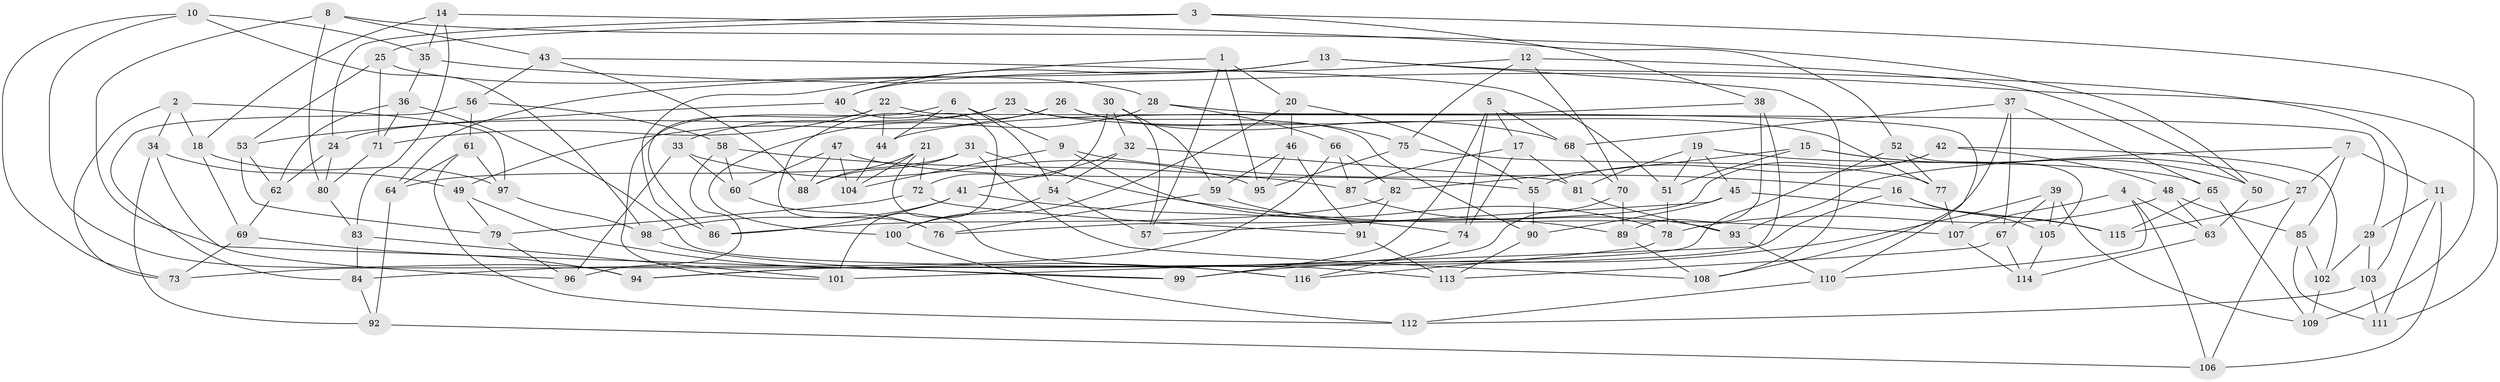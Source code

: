 // Generated by graph-tools (version 1.1) at 2025/11/02/27/25 16:11:44]
// undirected, 116 vertices, 232 edges
graph export_dot {
graph [start="1"]
  node [color=gray90,style=filled];
  1;
  2;
  3;
  4;
  5;
  6;
  7;
  8;
  9;
  10;
  11;
  12;
  13;
  14;
  15;
  16;
  17;
  18;
  19;
  20;
  21;
  22;
  23;
  24;
  25;
  26;
  27;
  28;
  29;
  30;
  31;
  32;
  33;
  34;
  35;
  36;
  37;
  38;
  39;
  40;
  41;
  42;
  43;
  44;
  45;
  46;
  47;
  48;
  49;
  50;
  51;
  52;
  53;
  54;
  55;
  56;
  57;
  58;
  59;
  60;
  61;
  62;
  63;
  64;
  65;
  66;
  67;
  68;
  69;
  70;
  71;
  72;
  73;
  74;
  75;
  76;
  77;
  78;
  79;
  80;
  81;
  82;
  83;
  84;
  85;
  86;
  87;
  88;
  89;
  90;
  91;
  92;
  93;
  94;
  95;
  96;
  97;
  98;
  99;
  100;
  101;
  102;
  103;
  104;
  105;
  106;
  107;
  108;
  109;
  110;
  111;
  112;
  113;
  114;
  115;
  116;
  1 -- 86;
  1 -- 57;
  1 -- 20;
  1 -- 95;
  2 -- 18;
  2 -- 34;
  2 -- 97;
  2 -- 73;
  3 -- 25;
  3 -- 38;
  3 -- 109;
  3 -- 24;
  4 -- 63;
  4 -- 107;
  4 -- 106;
  4 -- 110;
  5 -- 74;
  5 -- 68;
  5 -- 99;
  5 -- 17;
  6 -- 44;
  6 -- 101;
  6 -- 54;
  6 -- 9;
  7 -- 93;
  7 -- 27;
  7 -- 85;
  7 -- 11;
  8 -- 43;
  8 -- 50;
  8 -- 80;
  8 -- 99;
  9 -- 78;
  9 -- 16;
  9 -- 104;
  10 -- 73;
  10 -- 94;
  10 -- 98;
  10 -- 35;
  11 -- 106;
  11 -- 29;
  11 -- 111;
  12 -- 70;
  12 -- 75;
  12 -- 50;
  12 -- 40;
  13 -- 103;
  13 -- 108;
  13 -- 40;
  13 -- 64;
  14 -- 52;
  14 -- 18;
  14 -- 83;
  14 -- 35;
  15 -- 51;
  15 -- 82;
  15 -- 50;
  15 -- 27;
  16 -- 115;
  16 -- 105;
  16 -- 94;
  17 -- 87;
  17 -- 74;
  17 -- 81;
  18 -- 69;
  18 -- 97;
  19 -- 65;
  19 -- 81;
  19 -- 51;
  19 -- 45;
  20 -- 46;
  20 -- 100;
  20 -- 55;
  21 -- 88;
  21 -- 72;
  21 -- 113;
  21 -- 104;
  22 -- 71;
  22 -- 86;
  22 -- 29;
  22 -- 44;
  23 -- 77;
  23 -- 33;
  23 -- 24;
  23 -- 90;
  24 -- 80;
  24 -- 62;
  25 -- 28;
  25 -- 53;
  25 -- 71;
  26 -- 49;
  26 -- 76;
  26 -- 75;
  26 -- 68;
  27 -- 115;
  27 -- 106;
  28 -- 66;
  28 -- 110;
  28 -- 100;
  29 -- 102;
  29 -- 103;
  30 -- 57;
  30 -- 59;
  30 -- 72;
  30 -- 32;
  31 -- 108;
  31 -- 64;
  31 -- 88;
  31 -- 107;
  32 -- 41;
  32 -- 81;
  32 -- 54;
  33 -- 60;
  33 -- 95;
  33 -- 96;
  34 -- 92;
  34 -- 49;
  34 -- 96;
  35 -- 36;
  35 -- 111;
  36 -- 62;
  36 -- 116;
  36 -- 71;
  37 -- 108;
  37 -- 65;
  37 -- 68;
  37 -- 67;
  38 -- 89;
  38 -- 44;
  38 -- 101;
  39 -- 67;
  39 -- 105;
  39 -- 99;
  39 -- 109;
  40 -- 101;
  40 -- 53;
  41 -- 86;
  41 -- 98;
  41 -- 74;
  42 -- 48;
  42 -- 102;
  42 -- 76;
  42 -- 55;
  43 -- 56;
  43 -- 51;
  43 -- 88;
  44 -- 104;
  45 -- 90;
  45 -- 57;
  45 -- 115;
  46 -- 95;
  46 -- 91;
  46 -- 59;
  47 -- 88;
  47 -- 55;
  47 -- 104;
  47 -- 60;
  48 -- 63;
  48 -- 85;
  48 -- 78;
  49 -- 79;
  49 -- 116;
  50 -- 63;
  51 -- 78;
  52 -- 105;
  52 -- 73;
  52 -- 77;
  53 -- 79;
  53 -- 62;
  54 -- 100;
  54 -- 57;
  55 -- 90;
  56 -- 84;
  56 -- 61;
  56 -- 58;
  58 -- 87;
  58 -- 60;
  58 -- 96;
  59 -- 89;
  59 -- 76;
  60 -- 76;
  61 -- 97;
  61 -- 64;
  61 -- 112;
  62 -- 69;
  63 -- 114;
  64 -- 92;
  65 -- 115;
  65 -- 109;
  66 -- 84;
  66 -- 87;
  66 -- 82;
  67 -- 114;
  67 -- 113;
  68 -- 70;
  69 -- 73;
  69 -- 94;
  70 -- 89;
  70 -- 94;
  71 -- 80;
  72 -- 91;
  72 -- 79;
  74 -- 116;
  75 -- 77;
  75 -- 95;
  77 -- 107;
  78 -- 116;
  79 -- 96;
  80 -- 83;
  81 -- 93;
  82 -- 86;
  82 -- 91;
  83 -- 101;
  83 -- 84;
  84 -- 92;
  85 -- 102;
  85 -- 111;
  87 -- 93;
  89 -- 108;
  90 -- 113;
  91 -- 113;
  92 -- 106;
  93 -- 110;
  97 -- 98;
  98 -- 99;
  100 -- 112;
  102 -- 109;
  103 -- 111;
  103 -- 112;
  105 -- 114;
  107 -- 114;
  110 -- 112;
}
